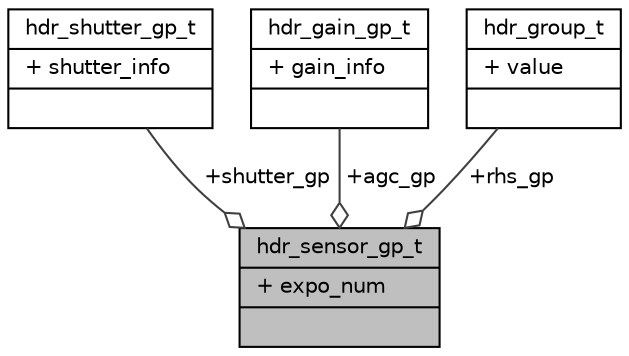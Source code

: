 digraph "hdr_sensor_gp_t"
{
 // INTERACTIVE_SVG=YES
 // LATEX_PDF_SIZE
  bgcolor="transparent";
  edge [fontname="Helvetica",fontsize="10",labelfontname="Helvetica",labelfontsize="10"];
  node [fontname="Helvetica",fontsize="10",shape=record];
  Node1 [label="{hdr_sensor_gp_t\n|+ expo_num\l|}",height=0.2,width=0.4,color="black", fillcolor="grey75", style="filled", fontcolor="black",tooltip="Description of AE parameter group sent to sensor in HDR mode."];
  Node2 -> Node1 [color="grey25",fontsize="10",style="solid",label=" +shutter_gp" ,arrowhead="odiamond",fontname="Helvetica"];
  Node2 [label="{hdr_shutter_gp_t\n|+ shutter_info\l|}",height=0.2,width=0.4,color="black",URL="$dc/dac/structhdr__shutter__gp__t.html",tooltip="Description of shutter information of HDR mode."];
  Node3 -> Node1 [color="grey25",fontsize="10",style="solid",label=" +agc_gp" ,arrowhead="odiamond",fontname="Helvetica"];
  Node3 [label="{hdr_gain_gp_t\n|+ gain_info\l|}",height=0.2,width=0.4,color="black",URL="$d8/de3/structhdr__gain__gp__t.html",tooltip="Description of gain information of HDR mode."];
  Node4 -> Node1 [color="grey25",fontsize="10",style="solid",label=" +rhs_gp" ,arrowhead="odiamond",fontname="Helvetica"];
  Node4 [label="{hdr_group_t\n|+ value\l|}",height=0.2,width=0.4,color="black",URL="$de/d96/structhdr__group__t.html",tooltip="Description of group information of HDR mode."];
}
